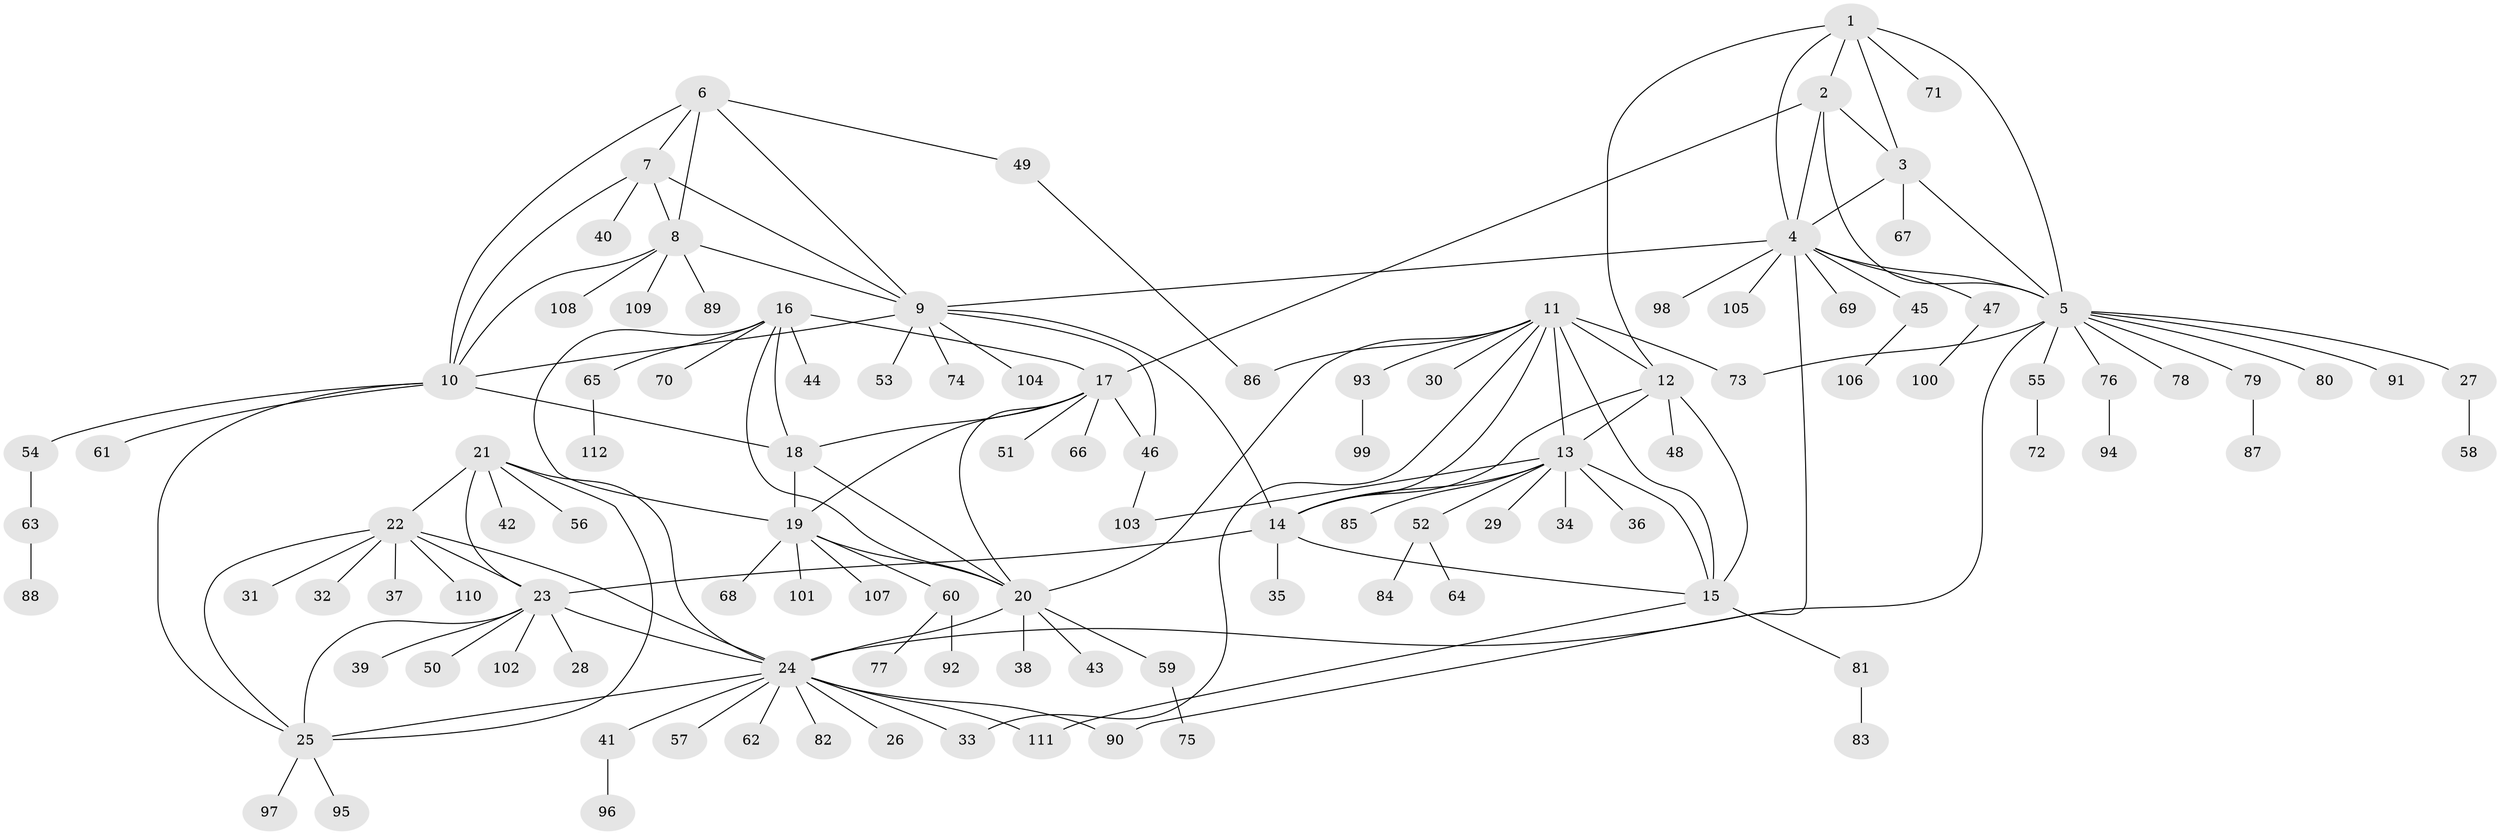 // coarse degree distribution, {9: 0.0379746835443038, 12: 0.02531645569620253, 7: 0.0379746835443038, 6: 0.05063291139240506, 1: 0.5569620253164557, 2: 0.13924050632911392, 5: 0.08860759493670886, 8: 0.02531645569620253, 4: 0.012658227848101266, 3: 0.012658227848101266, 10: 0.012658227848101266}
// Generated by graph-tools (version 1.1) at 2025/37/03/04/25 23:37:42]
// undirected, 112 vertices, 154 edges
graph export_dot {
  node [color=gray90,style=filled];
  1;
  2;
  3;
  4;
  5;
  6;
  7;
  8;
  9;
  10;
  11;
  12;
  13;
  14;
  15;
  16;
  17;
  18;
  19;
  20;
  21;
  22;
  23;
  24;
  25;
  26;
  27;
  28;
  29;
  30;
  31;
  32;
  33;
  34;
  35;
  36;
  37;
  38;
  39;
  40;
  41;
  42;
  43;
  44;
  45;
  46;
  47;
  48;
  49;
  50;
  51;
  52;
  53;
  54;
  55;
  56;
  57;
  58;
  59;
  60;
  61;
  62;
  63;
  64;
  65;
  66;
  67;
  68;
  69;
  70;
  71;
  72;
  73;
  74;
  75;
  76;
  77;
  78;
  79;
  80;
  81;
  82;
  83;
  84;
  85;
  86;
  87;
  88;
  89;
  90;
  91;
  92;
  93;
  94;
  95;
  96;
  97;
  98;
  99;
  100;
  101;
  102;
  103;
  104;
  105;
  106;
  107;
  108;
  109;
  110;
  111;
  112;
  1 -- 2;
  1 -- 3;
  1 -- 4;
  1 -- 5;
  1 -- 12;
  1 -- 71;
  2 -- 3;
  2 -- 4;
  2 -- 5;
  2 -- 17;
  3 -- 4;
  3 -- 5;
  3 -- 67;
  4 -- 5;
  4 -- 9;
  4 -- 45;
  4 -- 47;
  4 -- 69;
  4 -- 90;
  4 -- 98;
  4 -- 105;
  5 -- 24;
  5 -- 27;
  5 -- 55;
  5 -- 73;
  5 -- 76;
  5 -- 78;
  5 -- 79;
  5 -- 80;
  5 -- 91;
  6 -- 7;
  6 -- 8;
  6 -- 9;
  6 -- 10;
  6 -- 49;
  7 -- 8;
  7 -- 9;
  7 -- 10;
  7 -- 40;
  8 -- 9;
  8 -- 10;
  8 -- 89;
  8 -- 108;
  8 -- 109;
  9 -- 10;
  9 -- 14;
  9 -- 46;
  9 -- 53;
  9 -- 74;
  9 -- 104;
  10 -- 18;
  10 -- 25;
  10 -- 54;
  10 -- 61;
  11 -- 12;
  11 -- 13;
  11 -- 14;
  11 -- 15;
  11 -- 20;
  11 -- 30;
  11 -- 33;
  11 -- 73;
  11 -- 86;
  11 -- 93;
  12 -- 13;
  12 -- 14;
  12 -- 15;
  12 -- 48;
  13 -- 14;
  13 -- 15;
  13 -- 29;
  13 -- 34;
  13 -- 36;
  13 -- 52;
  13 -- 85;
  13 -- 103;
  14 -- 15;
  14 -- 23;
  14 -- 35;
  15 -- 81;
  15 -- 111;
  16 -- 17;
  16 -- 18;
  16 -- 19;
  16 -- 20;
  16 -- 44;
  16 -- 65;
  16 -- 70;
  17 -- 18;
  17 -- 19;
  17 -- 20;
  17 -- 46;
  17 -- 51;
  17 -- 66;
  18 -- 19;
  18 -- 20;
  19 -- 20;
  19 -- 60;
  19 -- 68;
  19 -- 101;
  19 -- 107;
  20 -- 24;
  20 -- 38;
  20 -- 43;
  20 -- 59;
  21 -- 22;
  21 -- 23;
  21 -- 24;
  21 -- 25;
  21 -- 42;
  21 -- 56;
  22 -- 23;
  22 -- 24;
  22 -- 25;
  22 -- 31;
  22 -- 32;
  22 -- 37;
  22 -- 110;
  23 -- 24;
  23 -- 25;
  23 -- 28;
  23 -- 39;
  23 -- 50;
  23 -- 102;
  24 -- 25;
  24 -- 26;
  24 -- 33;
  24 -- 41;
  24 -- 57;
  24 -- 62;
  24 -- 82;
  24 -- 90;
  24 -- 111;
  25 -- 95;
  25 -- 97;
  27 -- 58;
  41 -- 96;
  45 -- 106;
  46 -- 103;
  47 -- 100;
  49 -- 86;
  52 -- 64;
  52 -- 84;
  54 -- 63;
  55 -- 72;
  59 -- 75;
  60 -- 77;
  60 -- 92;
  63 -- 88;
  65 -- 112;
  76 -- 94;
  79 -- 87;
  81 -- 83;
  93 -- 99;
}
